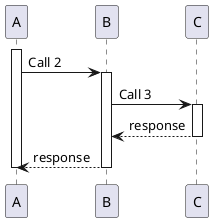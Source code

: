 @startuml System detailed

activate A
A -> B++: Call 2
B -> C++: Call 3
return response
return response
deactivate A


@enduml